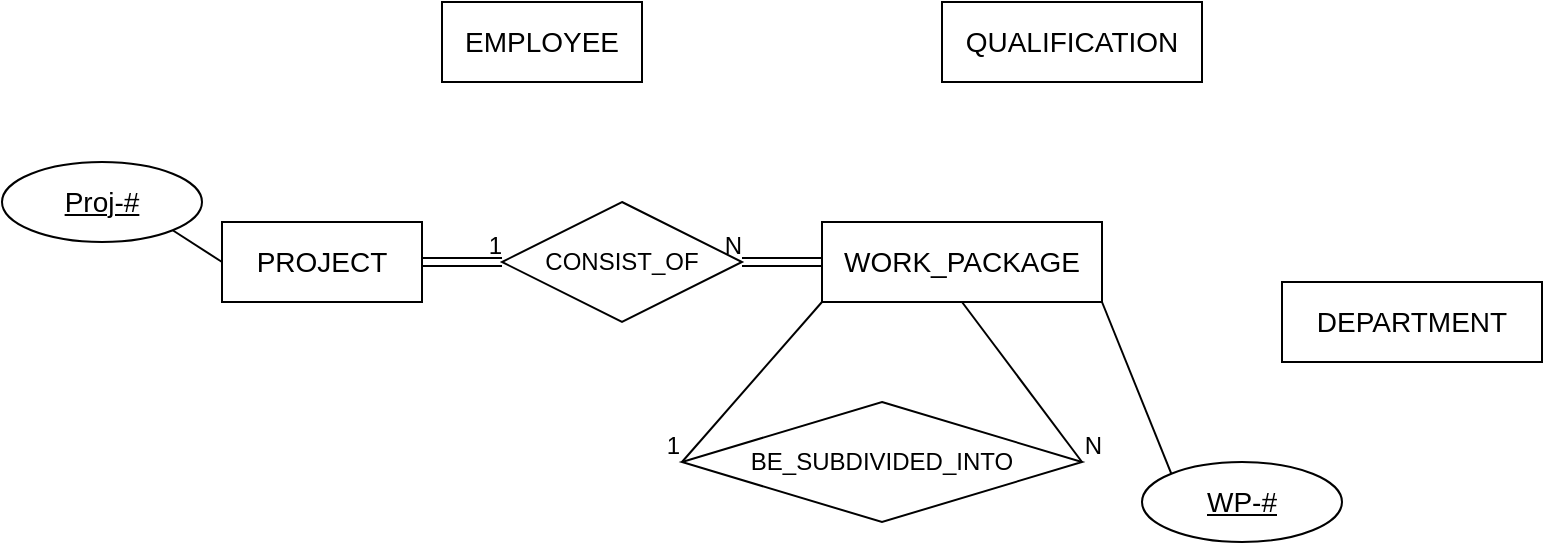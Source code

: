 <mxfile version="15.2.9" type="github">
  <diagram id="R2lEEEUBdFMjLlhIrx00" name="Page-1">
    <mxGraphModel dx="569" dy="334" grid="1" gridSize="10" guides="1" tooltips="1" connect="1" arrows="1" fold="1" page="1" pageScale="1" pageWidth="850" pageHeight="1100" math="0" shadow="0" extFonts="Permanent Marker^https://fonts.googleapis.com/css?family=Permanent+Marker">
      <root>
        <mxCell id="0" />
        <mxCell id="1" parent="0" />
        <mxCell id="LiRoEZEVJcAlcfNundAd-1" value="&lt;font style=&quot;font-size: 14px&quot;&gt;PROJECT&lt;/font&gt;" style="whiteSpace=wrap;html=1;align=center;" vertex="1" parent="1">
          <mxGeometry x="320" y="330" width="100" height="40" as="geometry" />
        </mxCell>
        <mxCell id="LiRoEZEVJcAlcfNundAd-3" value="&lt;span style=&quot;font-size: 14px&quot;&gt;WORK_PACKAGE&lt;/span&gt;" style="whiteSpace=wrap;html=1;align=center;" vertex="1" parent="1">
          <mxGeometry x="620" y="330" width="140" height="40" as="geometry" />
        </mxCell>
        <mxCell id="LiRoEZEVJcAlcfNundAd-5" value="BE_SUBDIVIDED_INTO" style="shape=rhombus;perimeter=rhombusPerimeter;whiteSpace=wrap;html=1;align=center;" vertex="1" parent="1">
          <mxGeometry x="550" y="420" width="200" height="60" as="geometry" />
        </mxCell>
        <mxCell id="LiRoEZEVJcAlcfNundAd-6" value="&lt;font style=&quot;font-size: 14px&quot;&gt;EMPLOYEE&lt;/font&gt;" style="whiteSpace=wrap;html=1;align=center;" vertex="1" parent="1">
          <mxGeometry x="430" y="220" width="100" height="40" as="geometry" />
        </mxCell>
        <mxCell id="LiRoEZEVJcAlcfNundAd-7" value="&lt;font style=&quot;font-size: 14px&quot;&gt;QUALIFICATION&lt;/font&gt;" style="whiteSpace=wrap;html=1;align=center;" vertex="1" parent="1">
          <mxGeometry x="680" y="220" width="130" height="40" as="geometry" />
        </mxCell>
        <mxCell id="LiRoEZEVJcAlcfNundAd-8" value="&lt;font style=&quot;font-size: 14px&quot;&gt;DEPARTMENT&lt;/font&gt;" style="whiteSpace=wrap;html=1;align=center;" vertex="1" parent="1">
          <mxGeometry x="850" y="360" width="130" height="40" as="geometry" />
        </mxCell>
        <mxCell id="LiRoEZEVJcAlcfNundAd-10" value="&lt;span style=&quot;font-size: 14px&quot;&gt;Proj-#&lt;/span&gt;" style="ellipse;whiteSpace=wrap;html=1;align=center;fontStyle=4;" vertex="1" parent="1">
          <mxGeometry x="210" y="300" width="100" height="40" as="geometry" />
        </mxCell>
        <mxCell id="LiRoEZEVJcAlcfNundAd-11" value="" style="endArrow=none;html=1;rounded=0;exitX=1;exitY=1;exitDx=0;exitDy=0;entryX=0;entryY=0.5;entryDx=0;entryDy=0;" edge="1" parent="1" source="LiRoEZEVJcAlcfNundAd-10" target="LiRoEZEVJcAlcfNundAd-1">
          <mxGeometry relative="1" as="geometry">
            <mxPoint x="730" y="370" as="sourcePoint" />
            <mxPoint x="890" y="370" as="targetPoint" />
          </mxGeometry>
        </mxCell>
        <mxCell id="LiRoEZEVJcAlcfNundAd-12" value="&lt;span style=&quot;font-size: 14px&quot;&gt;WP-#&lt;/span&gt;" style="ellipse;whiteSpace=wrap;html=1;align=center;fontStyle=4;" vertex="1" parent="1">
          <mxGeometry x="780" y="450" width="100" height="40" as="geometry" />
        </mxCell>
        <mxCell id="LiRoEZEVJcAlcfNundAd-13" value="" style="endArrow=none;html=1;rounded=0;entryX=0;entryY=0;entryDx=0;entryDy=0;exitX=1;exitY=1;exitDx=0;exitDy=0;" edge="1" parent="1" source="LiRoEZEVJcAlcfNundAd-3" target="LiRoEZEVJcAlcfNundAd-12">
          <mxGeometry relative="1" as="geometry">
            <mxPoint x="720" y="410" as="sourcePoint" />
            <mxPoint x="370" y="390" as="targetPoint" />
          </mxGeometry>
        </mxCell>
        <mxCell id="LiRoEZEVJcAlcfNundAd-14" value="CONSIST_OF" style="shape=rhombus;perimeter=rhombusPerimeter;whiteSpace=wrap;html=1;align=center;" vertex="1" parent="1">
          <mxGeometry x="460" y="320" width="120" height="60" as="geometry" />
        </mxCell>
        <mxCell id="LiRoEZEVJcAlcfNundAd-15" value="" style="shape=link;html=1;rounded=0;exitX=1;exitY=0.5;exitDx=0;exitDy=0;entryX=0;entryY=0.5;entryDx=0;entryDy=0;" edge="1" parent="1" source="LiRoEZEVJcAlcfNundAd-1" target="LiRoEZEVJcAlcfNundAd-14">
          <mxGeometry relative="1" as="geometry">
            <mxPoint x="730" y="410" as="sourcePoint" />
            <mxPoint x="890" y="410" as="targetPoint" />
          </mxGeometry>
        </mxCell>
        <mxCell id="LiRoEZEVJcAlcfNundAd-16" value="1" style="resizable=0;html=1;align=right;verticalAlign=bottom;" connectable="0" vertex="1" parent="LiRoEZEVJcAlcfNundAd-15">
          <mxGeometry x="1" relative="1" as="geometry" />
        </mxCell>
        <mxCell id="LiRoEZEVJcAlcfNundAd-17" value="" style="shape=link;html=1;rounded=0;entryX=1;entryY=0.5;entryDx=0;entryDy=0;exitX=0;exitY=0.5;exitDx=0;exitDy=0;" edge="1" parent="1" source="LiRoEZEVJcAlcfNundAd-3" target="LiRoEZEVJcAlcfNundAd-14">
          <mxGeometry relative="1" as="geometry">
            <mxPoint x="930" y="410" as="sourcePoint" />
            <mxPoint x="1090" y="410" as="targetPoint" />
          </mxGeometry>
        </mxCell>
        <mxCell id="LiRoEZEVJcAlcfNundAd-18" value="N" style="resizable=0;html=1;align=right;verticalAlign=bottom;" connectable="0" vertex="1" parent="LiRoEZEVJcAlcfNundAd-17">
          <mxGeometry x="1" relative="1" as="geometry" />
        </mxCell>
        <mxCell id="LiRoEZEVJcAlcfNundAd-19" value="" style="endArrow=none;html=1;rounded=0;exitX=0;exitY=1;exitDx=0;exitDy=0;entryX=0;entryY=0.5;entryDx=0;entryDy=0;" edge="1" parent="1" source="LiRoEZEVJcAlcfNundAd-3" target="LiRoEZEVJcAlcfNundAd-5">
          <mxGeometry relative="1" as="geometry">
            <mxPoint x="760" y="440" as="sourcePoint" />
            <mxPoint x="920" y="440" as="targetPoint" />
          </mxGeometry>
        </mxCell>
        <mxCell id="LiRoEZEVJcAlcfNundAd-20" value="1" style="resizable=0;html=1;align=right;verticalAlign=bottom;" connectable="0" vertex="1" parent="LiRoEZEVJcAlcfNundAd-19">
          <mxGeometry x="1" relative="1" as="geometry" />
        </mxCell>
        <mxCell id="LiRoEZEVJcAlcfNundAd-21" value="" style="endArrow=none;html=1;rounded=0;entryX=1;entryY=0.5;entryDx=0;entryDy=0;exitX=0.5;exitY=1;exitDx=0;exitDy=0;" edge="1" parent="1" source="LiRoEZEVJcAlcfNundAd-3" target="LiRoEZEVJcAlcfNundAd-5">
          <mxGeometry relative="1" as="geometry">
            <mxPoint x="960" y="410" as="sourcePoint" />
            <mxPoint x="1120" y="410" as="targetPoint" />
          </mxGeometry>
        </mxCell>
        <mxCell id="LiRoEZEVJcAlcfNundAd-22" value="N" style="resizable=0;html=1;align=right;verticalAlign=bottom;" connectable="0" vertex="1" parent="LiRoEZEVJcAlcfNundAd-21">
          <mxGeometry x="1" relative="1" as="geometry">
            <mxPoint x="10" as="offset" />
          </mxGeometry>
        </mxCell>
      </root>
    </mxGraphModel>
  </diagram>
</mxfile>
